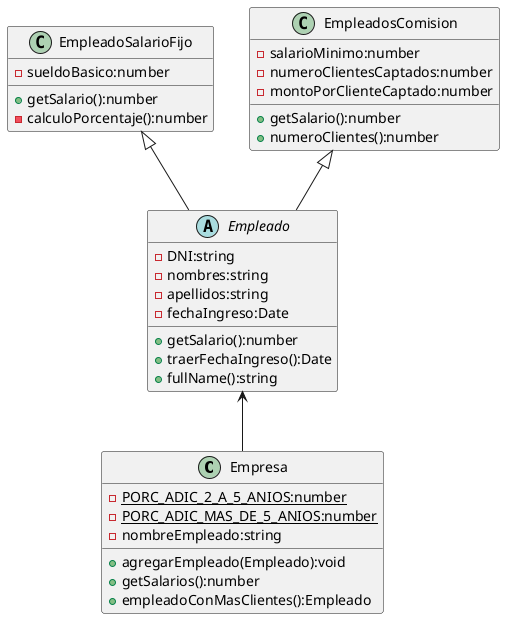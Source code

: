 @startuml "Empleados"

class Empresa {
    {static} - PORC_ADIC_2_A_5_ANIOS:number
    {static} - PORC_ADIC_MAS_DE_5_ANIOS:number
    - nombreEmpleado:string

    + agregarEmpleado(Empleado):void
    + getSalarios():number
    + empleadoConMasClientes():Empleado

}

abstract class Empleado {
    - DNI:string 
    - nombres:string
    - apellidos:string
    - fechaIngreso:Date 

    + getSalario():number
    + traerFechaIngreso():Date
    + fullName():string
}

class EmpleadoSalarioFijo {
    - sueldoBasico:number

    + getSalario():number
    - calculoPorcentaje():number
    
}

class EmpleadosComision {
    - salarioMinimo:number
    - numeroClientesCaptados:number
    - montoPorClienteCaptado:number

    + getSalario():number
    + numeroClientes():number
}

Empleado <-- Empresa
EmpleadoSalarioFijo <|-- Empleado
EmpleadosComision <|-- Empleado

@enduml
